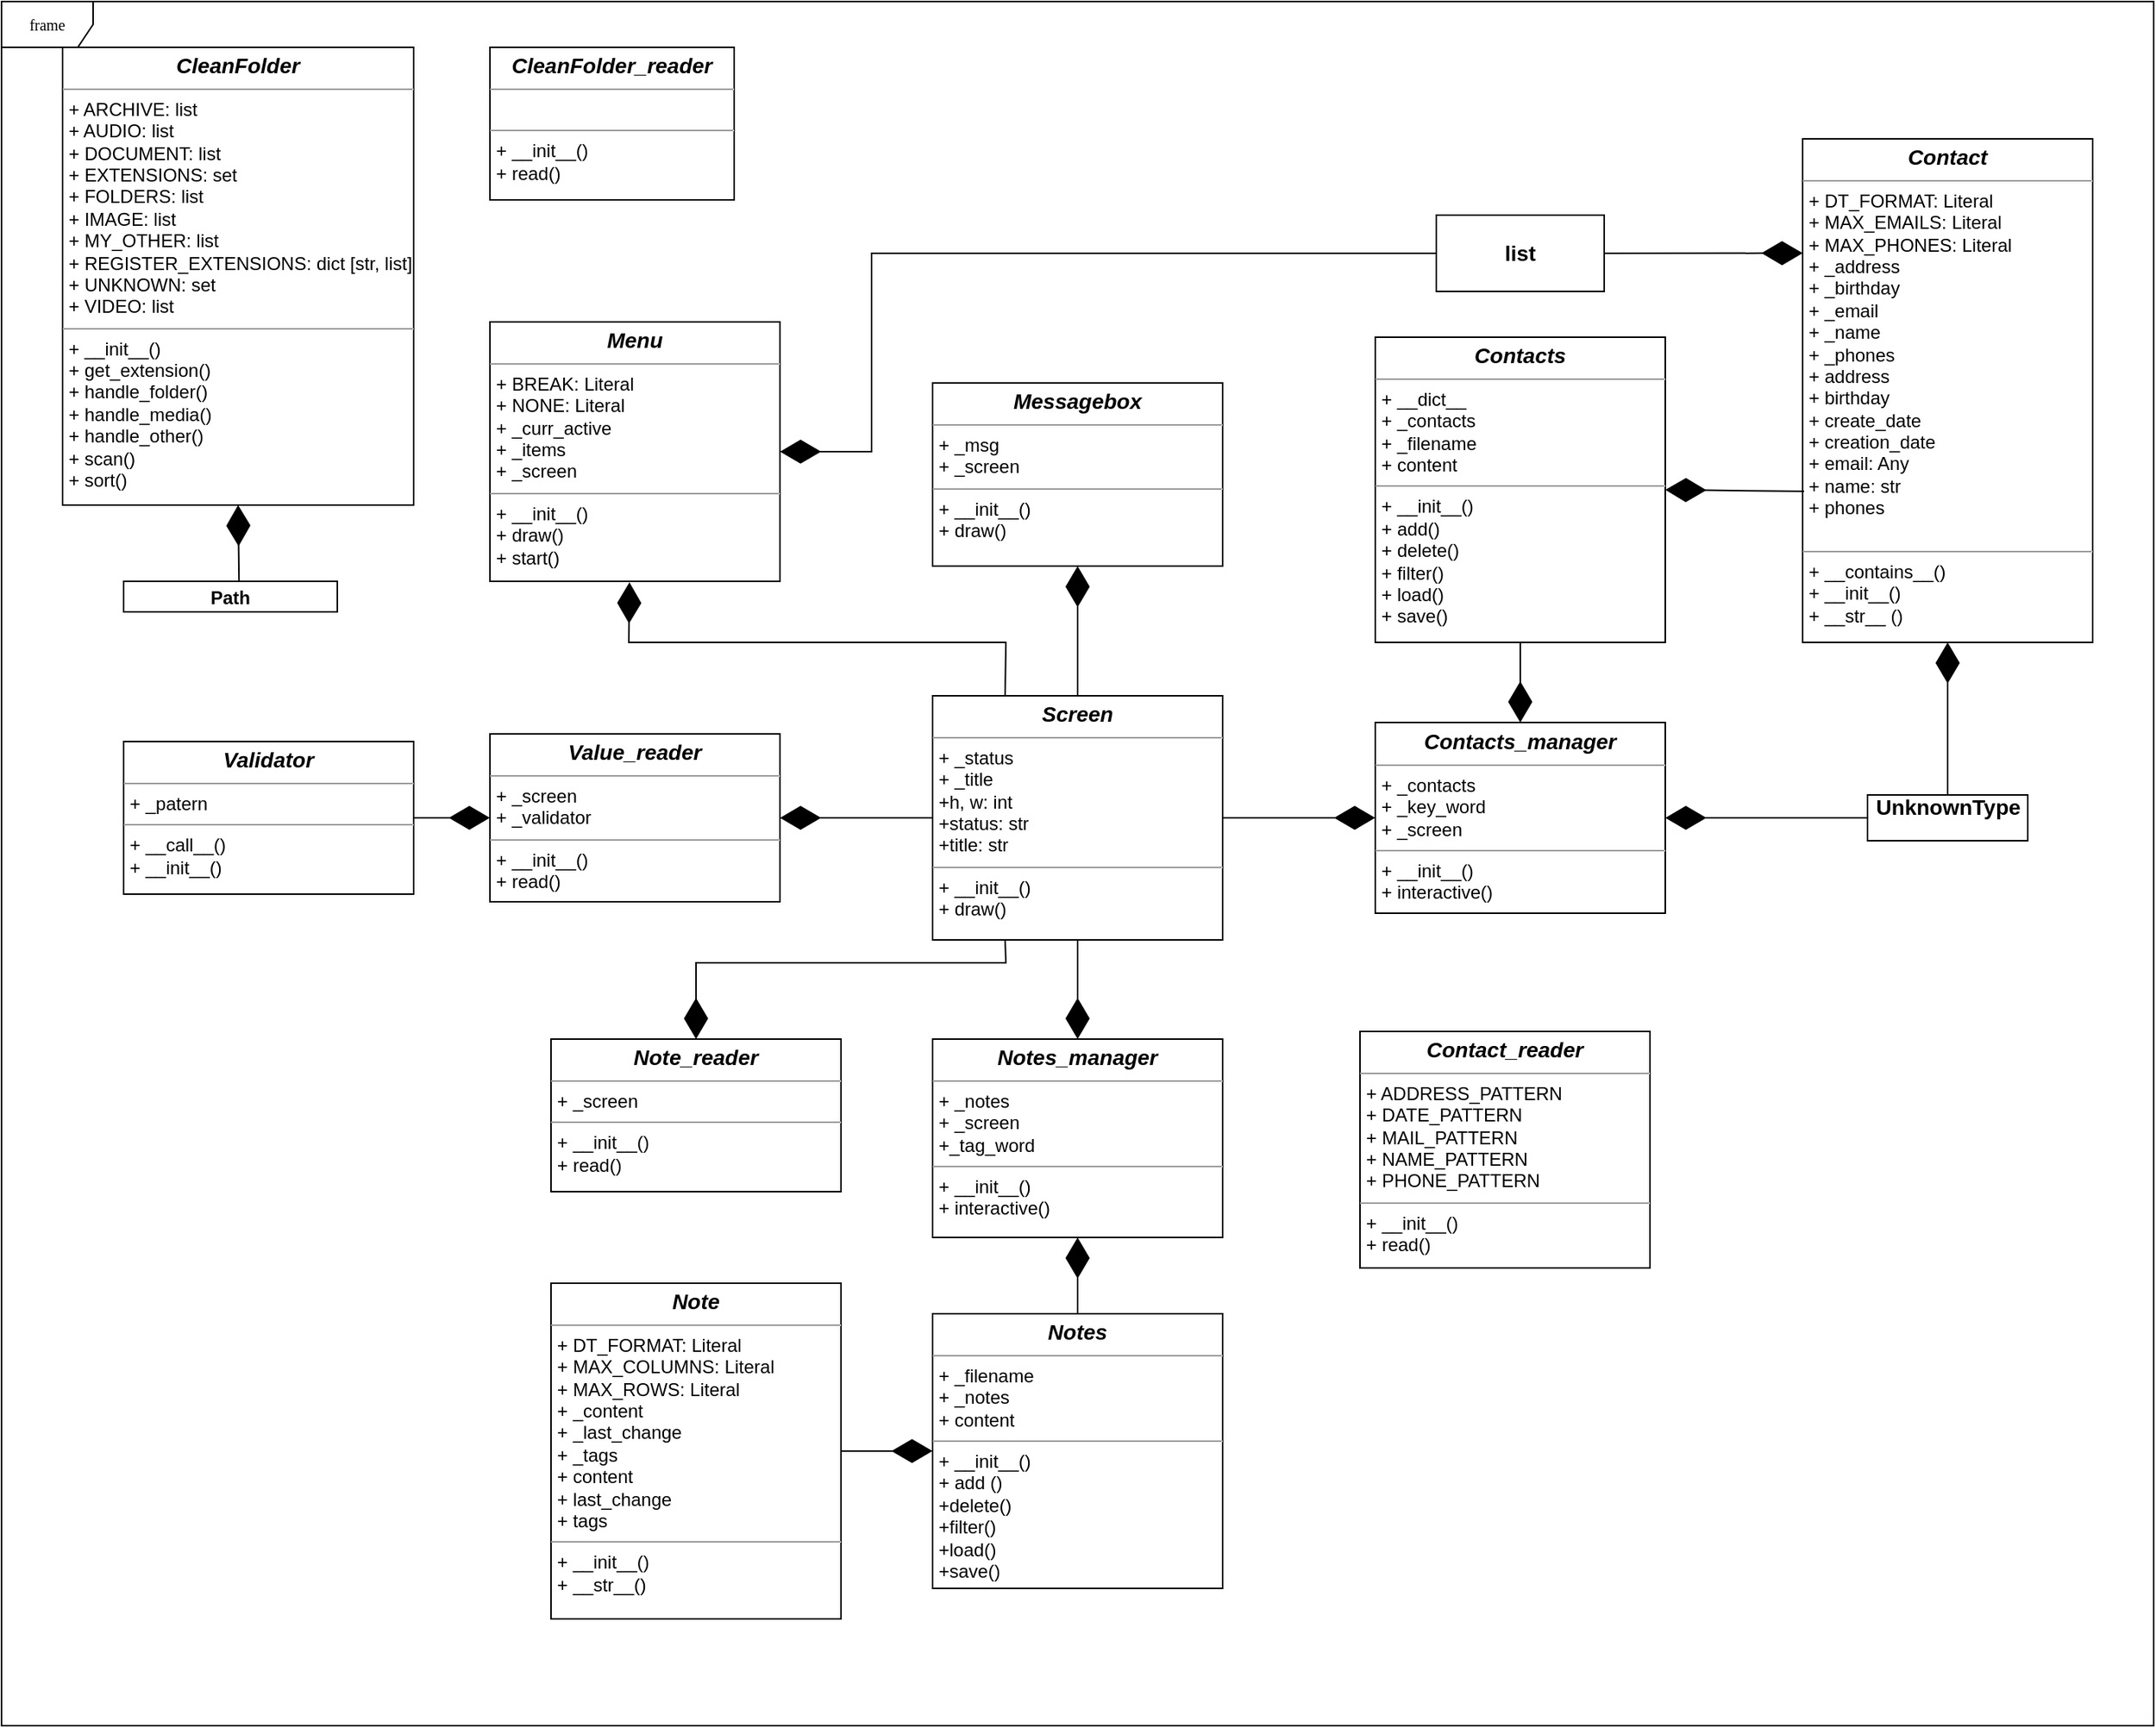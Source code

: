 <mxfile version="22.0.4" type="device">
  <diagram name="Page-1" id="c4acf3e9-155e-7222-9cf6-157b1a14988f">
    <mxGraphModel dx="3134" dy="2982" grid="1" gridSize="10" guides="1" tooltips="1" connect="1" arrows="1" fold="1" page="1" pageScale="2" pageWidth="850" pageHeight="1100" background="none" math="0" shadow="0">
      <root>
        <mxCell id="0" />
        <mxCell id="1" parent="0" />
        <mxCell id="17acba5748e5396b-1" value="frame" style="shape=umlFrame;whiteSpace=wrap;html=1;rounded=0;shadow=0;comic=0;labelBackgroundColor=none;strokeWidth=1;fontFamily=Verdana;fontSize=10;align=center;" parent="1" vertex="1">
          <mxGeometry x="-50" y="-250" width="1410" height="1130" as="geometry" />
        </mxCell>
        <mxCell id="5d2195bd80daf111-15" value="&lt;p style=&quot;margin:0px;margin-top:4px;text-align:center;&quot;&gt;&lt;b&gt;&lt;i&gt;&lt;font style=&quot;font-size: 14px;&quot;&gt;Value_reader&lt;/font&gt;&lt;/i&gt;&lt;/b&gt;&lt;/p&gt;&lt;hr size=&quot;1&quot;&gt;&lt;p style=&quot;margin:0px;margin-left:4px;&quot;&gt;+ _screen&lt;br&gt;+ _validator&lt;/p&gt;&lt;hr size=&quot;1&quot;&gt;&lt;p style=&quot;margin:0px;margin-left:4px;&quot;&gt;+ __init__()&lt;br&gt;+ read()&lt;/p&gt;" style="verticalAlign=top;align=left;overflow=fill;fontSize=12;fontFamily=Helvetica;html=1;rounded=0;shadow=0;comic=0;labelBackgroundColor=none;strokeWidth=1" parent="1" vertex="1">
          <mxGeometry x="270" y="230" width="190" height="110" as="geometry" />
        </mxCell>
        <mxCell id="KASdB_pFsnZtA6CsZp-v-2" value="&lt;p style=&quot;margin:0px;margin-top:4px;text-align:center;&quot;&gt;&lt;i&gt;&lt;font style=&quot;font-size: 14px;&quot;&gt;&lt;b&gt;Validator&lt;/b&gt;&lt;/font&gt;&lt;/i&gt;&lt;/p&gt;&lt;hr size=&quot;1&quot;&gt;&lt;p style=&quot;margin:0px;margin-left:4px;&quot;&gt;+ _patern&lt;br&gt;&lt;/p&gt;&lt;hr size=&quot;1&quot;&gt;&lt;p style=&quot;margin:0px;margin-left:4px;&quot;&gt;+ __call__()&lt;br&gt;+ __init__()&lt;/p&gt;" style="verticalAlign=top;align=left;overflow=fill;fontSize=12;fontFamily=Helvetica;html=1;whiteSpace=wrap;" parent="1" vertex="1">
          <mxGeometry x="30" y="235" width="190" height="100" as="geometry" />
        </mxCell>
        <mxCell id="KASdB_pFsnZtA6CsZp-v-4" value="" style="endArrow=diamondThin;endFill=1;endSize=24;html=1;rounded=0;exitX=1;exitY=0.5;exitDx=0;exitDy=0;entryX=0;entryY=0.5;entryDx=0;entryDy=0;" parent="1" source="KASdB_pFsnZtA6CsZp-v-2" target="5d2195bd80daf111-15" edge="1">
          <mxGeometry width="160" relative="1" as="geometry">
            <mxPoint x="340" y="430" as="sourcePoint" />
            <mxPoint x="500" y="430" as="targetPoint" />
          </mxGeometry>
        </mxCell>
        <mxCell id="KASdB_pFsnZtA6CsZp-v-6" value="" style="endArrow=diamondThin;endFill=1;endSize=24;html=1;rounded=0;entryX=1;entryY=0.5;entryDx=0;entryDy=0;exitX=0;exitY=0.5;exitDx=0;exitDy=0;" parent="1" source="KASdB_pFsnZtA6CsZp-v-7" target="5d2195bd80daf111-15" edge="1">
          <mxGeometry width="160" relative="1" as="geometry">
            <mxPoint x="560" y="300" as="sourcePoint" />
            <mxPoint x="510" y="460" as="targetPoint" />
          </mxGeometry>
        </mxCell>
        <mxCell id="KASdB_pFsnZtA6CsZp-v-7" value="&lt;p style=&quot;margin:0px;margin-top:4px;text-align:center;&quot;&gt;&lt;i&gt;&lt;font style=&quot;font-size: 14px;&quot;&gt;&lt;b&gt;Screen&lt;/b&gt;&lt;/font&gt;&lt;/i&gt;&lt;/p&gt;&lt;hr size=&quot;1&quot;&gt;&lt;p style=&quot;margin:0px;margin-left:4px;&quot;&gt;+ _status&lt;br&gt;+ _title&lt;/p&gt;&lt;p style=&quot;margin:0px;margin-left:4px;&quot;&gt;+h, w: int&lt;br&gt;&lt;/p&gt;&lt;p style=&quot;margin:0px;margin-left:4px;&quot;&gt;+status: str&lt;br&gt;&lt;/p&gt;&lt;p style=&quot;margin:0px;margin-left:4px;&quot;&gt;+title: str&lt;br&gt;&lt;/p&gt;&lt;hr size=&quot;1&quot;&gt;&lt;p style=&quot;margin:0px;margin-left:4px;&quot;&gt;+ __init__()&lt;br&gt;+ draw()&lt;/p&gt;" style="verticalAlign=top;align=left;overflow=fill;fontSize=12;fontFamily=Helvetica;html=1;whiteSpace=wrap;" parent="1" vertex="1">
          <mxGeometry x="560" y="205" width="190" height="160" as="geometry" />
        </mxCell>
        <mxCell id="KASdB_pFsnZtA6CsZp-v-8" value="&lt;p style=&quot;margin:0px;margin-top:4px;text-align:center;&quot;&gt;&lt;i&gt;&lt;font style=&quot;font-size: 14px;&quot;&gt;&lt;b&gt;Notes_manager&lt;/b&gt;&lt;/font&gt;&lt;/i&gt;&lt;/p&gt;&lt;hr size=&quot;1&quot;&gt;&lt;p style=&quot;margin:0px;margin-left:4px;&quot;&gt;+ _notes&lt;br&gt;+ _screen&lt;/p&gt;&lt;p style=&quot;margin:0px;margin-left:4px;&quot;&gt;+_tag_word&lt;br&gt;&lt;/p&gt;&lt;hr size=&quot;1&quot;&gt;&lt;p style=&quot;margin:0px;margin-left:4px;&quot;&gt;+ __init__()&lt;br&gt;+ interactive()&lt;/p&gt;" style="verticalAlign=top;align=left;overflow=fill;fontSize=12;fontFamily=Helvetica;html=1;whiteSpace=wrap;" parent="1" vertex="1">
          <mxGeometry x="560" y="430" width="190" height="130" as="geometry" />
        </mxCell>
        <mxCell id="KASdB_pFsnZtA6CsZp-v-10" value="" style="endArrow=diamondThin;endFill=1;endSize=24;html=1;rounded=0;entryX=0.5;entryY=0;entryDx=0;entryDy=0;exitX=0.5;exitY=1;exitDx=0;exitDy=0;" parent="1" source="KASdB_pFsnZtA6CsZp-v-7" target="KASdB_pFsnZtA6CsZp-v-8" edge="1">
          <mxGeometry width="160" relative="1" as="geometry">
            <mxPoint x="350" y="340" as="sourcePoint" />
            <mxPoint x="510" y="340" as="targetPoint" />
          </mxGeometry>
        </mxCell>
        <mxCell id="KASdB_pFsnZtA6CsZp-v-11" value="&lt;p style=&quot;margin:0px;margin-top:4px;text-align:center;&quot;&gt;&lt;i&gt;&lt;font style=&quot;font-size: 14px;&quot;&gt;&lt;b&gt;Notes&lt;/b&gt;&lt;/font&gt;&lt;/i&gt;&lt;/p&gt;&lt;hr size=&quot;1&quot;&gt;&lt;p style=&quot;margin:0px;margin-left:4px;&quot;&gt;+ _filename&lt;br&gt;+ _notes&lt;/p&gt;&lt;p style=&quot;margin:0px;margin-left:4px;&quot;&gt;+ content&lt;br&gt;&lt;/p&gt;&lt;hr size=&quot;1&quot;&gt;&lt;p style=&quot;margin:0px;margin-left:4px;&quot;&gt;+ __init__()&lt;br&gt;+ add ()&lt;/p&gt;&lt;p style=&quot;margin:0px;margin-left:4px;&quot;&gt;+delete()&lt;/p&gt;&lt;p style=&quot;margin:0px;margin-left:4px;&quot;&gt;+filter()&lt;/p&gt;&lt;p style=&quot;margin:0px;margin-left:4px;&quot;&gt;+load()&lt;/p&gt;&lt;p style=&quot;margin:0px;margin-left:4px;&quot;&gt;+save()&lt;br&gt;&lt;/p&gt;&lt;p style=&quot;margin:0px;margin-left:4px;&quot;&gt;&lt;br&gt;&lt;/p&gt;&lt;p style=&quot;margin:0px;margin-left:4px;&quot;&gt;&lt;br&gt;&lt;/p&gt;" style="verticalAlign=top;align=left;overflow=fill;fontSize=12;fontFamily=Helvetica;html=1;whiteSpace=wrap;" parent="1" vertex="1">
          <mxGeometry x="560" y="610" width="190" height="180" as="geometry" />
        </mxCell>
        <mxCell id="KASdB_pFsnZtA6CsZp-v-12" value="" style="endArrow=diamondThin;endFill=1;endSize=24;html=1;rounded=0;entryX=0.5;entryY=1;entryDx=0;entryDy=0;exitX=0.5;exitY=0;exitDx=0;exitDy=0;" parent="1" source="KASdB_pFsnZtA6CsZp-v-11" target="KASdB_pFsnZtA6CsZp-v-8" edge="1">
          <mxGeometry width="160" relative="1" as="geometry">
            <mxPoint x="350" y="340" as="sourcePoint" />
            <mxPoint x="510" y="340" as="targetPoint" />
          </mxGeometry>
        </mxCell>
        <mxCell id="KASdB_pFsnZtA6CsZp-v-13" value="&lt;p style=&quot;margin:0px;margin-top:4px;text-align:center;&quot;&gt;&lt;i&gt;&lt;font style=&quot;font-size: 14px;&quot;&gt;&lt;b&gt;Note&lt;/b&gt;&lt;/font&gt;&lt;/i&gt;&lt;/p&gt;&lt;hr size=&quot;1&quot;&gt;&lt;p style=&quot;margin:0px;margin-left:4px;&quot;&gt;+ DT_FORMAT: Literal&lt;br&gt;+ MAX_COLUMNS: Literal&lt;br&gt;&lt;/p&gt;&lt;p style=&quot;margin:0px;margin-left:4px;&quot;&gt;+ MAX_ROWS: Literal&lt;br&gt;&lt;/p&gt;&lt;p style=&quot;margin:0px;margin-left:4px;&quot;&gt;+ _content&lt;br&gt;&lt;/p&gt;&lt;p style=&quot;margin:0px;margin-left:4px;&quot;&gt;+ _last_change&lt;br&gt;&lt;/p&gt;&lt;p style=&quot;margin:0px;margin-left:4px;&quot;&gt;+ _tags&lt;br&gt;&lt;/p&gt;&lt;p style=&quot;margin:0px;margin-left:4px;&quot;&gt;+ content&lt;br&gt;&lt;/p&gt;&lt;p style=&quot;margin:0px;margin-left:4px;&quot;&gt;+ last_change&lt;br&gt;&lt;/p&gt;&lt;p style=&quot;margin:0px;margin-left:4px;&quot;&gt;+ tags&lt;br&gt;&lt;/p&gt;&lt;hr size=&quot;1&quot;&gt;&lt;p style=&quot;margin:0px;margin-left:4px;&quot;&gt;+ __init__()&lt;br&gt;+ __str__()&lt;/p&gt;" style="verticalAlign=top;align=left;overflow=fill;fontSize=12;fontFamily=Helvetica;html=1;whiteSpace=wrap;" parent="1" vertex="1">
          <mxGeometry x="310" y="590" width="190" height="220" as="geometry" />
        </mxCell>
        <mxCell id="KASdB_pFsnZtA6CsZp-v-14" value="" style="endArrow=diamondThin;endFill=1;endSize=24;html=1;rounded=0;entryX=0;entryY=0.5;entryDx=0;entryDy=0;exitX=1;exitY=0.5;exitDx=0;exitDy=0;" parent="1" source="KASdB_pFsnZtA6CsZp-v-13" target="KASdB_pFsnZtA6CsZp-v-11" edge="1">
          <mxGeometry width="160" relative="1" as="geometry">
            <mxPoint x="350" y="580" as="sourcePoint" />
            <mxPoint x="510" y="580" as="targetPoint" />
          </mxGeometry>
        </mxCell>
        <mxCell id="KASdB_pFsnZtA6CsZp-v-15" value="&lt;p style=&quot;margin:0px;margin-top:4px;text-align:center;&quot;&gt;&lt;i&gt;&lt;font style=&quot;font-size: 14px;&quot;&gt;&lt;b&gt;Note_reader&lt;/b&gt;&lt;/font&gt;&lt;/i&gt;&lt;/p&gt;&lt;hr size=&quot;1&quot;&gt;&lt;p style=&quot;margin:0px;margin-left:4px;&quot;&gt;+ _screen&lt;br&gt;&lt;/p&gt;&lt;hr size=&quot;1&quot;&gt;&lt;p style=&quot;margin:0px;margin-left:4px;&quot;&gt;+ __init__()&lt;br&gt;+ read()&lt;/p&gt;" style="verticalAlign=top;align=left;overflow=fill;fontSize=12;fontFamily=Helvetica;html=1;whiteSpace=wrap;" parent="1" vertex="1">
          <mxGeometry x="310" y="430" width="190" height="100" as="geometry" />
        </mxCell>
        <mxCell id="KASdB_pFsnZtA6CsZp-v-17" value="" style="endArrow=diamondThin;endFill=1;endSize=24;html=1;rounded=0;entryX=0.5;entryY=0;entryDx=0;entryDy=0;exitX=0.25;exitY=1;exitDx=0;exitDy=0;" parent="1" source="KASdB_pFsnZtA6CsZp-v-7" target="KASdB_pFsnZtA6CsZp-v-15" edge="1">
          <mxGeometry width="160" relative="1" as="geometry">
            <mxPoint x="350" y="580" as="sourcePoint" />
            <mxPoint x="510" y="580" as="targetPoint" />
            <Array as="points">
              <mxPoint x="608" y="380" />
              <mxPoint x="405" y="380" />
            </Array>
          </mxGeometry>
        </mxCell>
        <mxCell id="KASdB_pFsnZtA6CsZp-v-18" value="&lt;p style=&quot;margin:0px;margin-top:4px;text-align:center;&quot;&gt;&lt;i&gt;&lt;font style=&quot;font-size: 14px;&quot;&gt;&lt;b&gt;Messagebox&lt;/b&gt;&lt;/font&gt;&lt;/i&gt;&lt;/p&gt;&lt;hr size=&quot;1&quot;&gt;&lt;p style=&quot;margin:0px;margin-left:4px;&quot;&gt;+ _msg&lt;br&gt;+ _screen&lt;/p&gt;&lt;hr size=&quot;1&quot;&gt;&lt;p style=&quot;margin:0px;margin-left:4px;&quot;&gt;+ __init__()&lt;br&gt;+ draw()&lt;/p&gt;" style="verticalAlign=top;align=left;overflow=fill;fontSize=12;fontFamily=Helvetica;html=1;whiteSpace=wrap;" parent="1" vertex="1">
          <mxGeometry x="560" width="190" height="120" as="geometry" />
        </mxCell>
        <mxCell id="KASdB_pFsnZtA6CsZp-v-19" value="" style="endArrow=diamondThin;endFill=1;endSize=24;html=1;rounded=0;entryX=0.5;entryY=1;entryDx=0;entryDy=0;exitX=0.5;exitY=0;exitDx=0;exitDy=0;" parent="1" source="KASdB_pFsnZtA6CsZp-v-7" target="KASdB_pFsnZtA6CsZp-v-18" edge="1">
          <mxGeometry width="160" relative="1" as="geometry">
            <mxPoint x="350" y="400" as="sourcePoint" />
            <mxPoint x="510" y="400" as="targetPoint" />
          </mxGeometry>
        </mxCell>
        <mxCell id="KASdB_pFsnZtA6CsZp-v-20" value="&lt;p style=&quot;margin:0px;margin-top:4px;text-align:center;&quot;&gt;&lt;i&gt;&lt;font style=&quot;font-size: 14px;&quot;&gt;&lt;b&gt;Contacts_manager&lt;/b&gt;&lt;/font&gt;&lt;/i&gt;&lt;/p&gt;&lt;hr size=&quot;1&quot;&gt;&lt;p style=&quot;margin:0px;margin-left:4px;&quot;&gt;+ _contacts&lt;br&gt;+ _key_word&lt;/p&gt;&lt;p style=&quot;margin:0px;margin-left:4px;&quot;&gt;+ _screen&lt;br&gt;&lt;/p&gt;&lt;hr size=&quot;1&quot;&gt;&lt;p style=&quot;margin:0px;margin-left:4px;&quot;&gt;+ __init__()&lt;br&gt;+ interactive()&lt;/p&gt;" style="verticalAlign=top;align=left;overflow=fill;fontSize=12;fontFamily=Helvetica;html=1;whiteSpace=wrap;" parent="1" vertex="1">
          <mxGeometry x="850" y="222.5" width="190" height="125" as="geometry" />
        </mxCell>
        <mxCell id="KASdB_pFsnZtA6CsZp-v-21" value="" style="endArrow=diamondThin;endFill=1;endSize=24;html=1;rounded=0;entryX=0;entryY=0.5;entryDx=0;entryDy=0;exitX=1;exitY=0.5;exitDx=0;exitDy=0;exitPerimeter=0;" parent="1" source="KASdB_pFsnZtA6CsZp-v-7" target="KASdB_pFsnZtA6CsZp-v-20" edge="1">
          <mxGeometry width="160" relative="1" as="geometry">
            <mxPoint x="750" y="280" as="sourcePoint" />
            <mxPoint x="510" y="310" as="targetPoint" />
          </mxGeometry>
        </mxCell>
        <mxCell id="KASdB_pFsnZtA6CsZp-v-22" value="&lt;p style=&quot;margin:0px;margin-top:4px;text-align:center;&quot;&gt;&lt;i&gt;&lt;font style=&quot;font-size: 14px;&quot;&gt;&lt;b&gt;Contact_reader&lt;/b&gt;&lt;/font&gt;&lt;/i&gt;&lt;/p&gt;&lt;hr size=&quot;1&quot;&gt;&lt;p style=&quot;margin:0px;margin-left:4px;&quot;&gt;+ ADDRESS_PATTERN&lt;br&gt;+ DATE_PATTERN&lt;/p&gt;&lt;p style=&quot;margin:0px;margin-left:4px;&quot;&gt;+ MAIL_PATTERN&lt;/p&gt;&lt;p style=&quot;margin:0px;margin-left:4px;&quot;&gt;+ NAME_PATTERN&lt;/p&gt;&lt;p style=&quot;margin:0px;margin-left:4px;&quot;&gt;+ PHONE_PATTERN&lt;br&gt;&lt;/p&gt;&lt;hr size=&quot;1&quot;&gt;&lt;p style=&quot;margin:0px;margin-left:4px;&quot;&gt;+ __init__()&lt;br&gt;+ read()&lt;/p&gt;" style="verticalAlign=top;align=left;overflow=fill;fontSize=12;fontFamily=Helvetica;html=1;whiteSpace=wrap;" parent="1" vertex="1">
          <mxGeometry x="840" y="425" width="190" height="155" as="geometry" />
        </mxCell>
        <mxCell id="KASdB_pFsnZtA6CsZp-v-23" value="&lt;p style=&quot;margin:0px;margin-top:4px;text-align:center;&quot;&gt;&lt;i&gt;&lt;font style=&quot;font-size: 14px;&quot;&gt;&lt;b&gt;Contacts&lt;/b&gt;&lt;/font&gt;&lt;/i&gt;&lt;/p&gt;&lt;hr size=&quot;1&quot;&gt;&lt;p style=&quot;margin:0px;margin-left:4px;&quot;&gt;+ __dict__&lt;br&gt;+ _contacts&lt;/p&gt;&lt;p style=&quot;margin:0px;margin-left:4px;&quot;&gt;+ _filename&lt;/p&gt;&lt;p style=&quot;margin:0px;margin-left:4px;&quot;&gt;+ content&lt;br&gt;&lt;/p&gt;&lt;hr size=&quot;1&quot;&gt;&lt;p style=&quot;margin:0px;margin-left:4px;&quot;&gt;+ __init__()&lt;br&gt;+ add()&lt;/p&gt;&lt;p style=&quot;margin:0px;margin-left:4px;&quot;&gt;+ delete()&lt;/p&gt;&lt;p style=&quot;margin:0px;margin-left:4px;&quot;&gt;+ filter()&lt;/p&gt;&lt;p style=&quot;margin:0px;margin-left:4px;&quot;&gt;+ load()&lt;/p&gt;&lt;p style=&quot;margin:0px;margin-left:4px;&quot;&gt;+ save()&lt;br&gt;&lt;/p&gt;" style="verticalAlign=top;align=left;overflow=fill;fontSize=12;fontFamily=Helvetica;html=1;whiteSpace=wrap;" parent="1" vertex="1">
          <mxGeometry x="850" y="-30" width="190" height="200" as="geometry" />
        </mxCell>
        <mxCell id="KASdB_pFsnZtA6CsZp-v-24" value="&lt;p style=&quot;margin:0px;margin-top:4px;text-align:center;&quot;&gt;&lt;i&gt;&lt;font style=&quot;font-size: 14px;&quot;&gt;&lt;b&gt;Contact&lt;/b&gt;&lt;/font&gt;&lt;/i&gt;&lt;/p&gt;&lt;hr size=&quot;1&quot;&gt;&lt;p style=&quot;margin:0px;margin-left:4px;&quot;&gt;+ DT_FORMAT: Literal&lt;br&gt;+ MAX_EMAILS: Literal&lt;br&gt;&lt;/p&gt;&lt;p style=&quot;margin:0px;margin-left:4px;&quot;&gt;+ MAX_PHONES: Literal&lt;br&gt;&lt;/p&gt;&lt;p style=&quot;margin:0px;margin-left:4px;&quot;&gt;+ _address&lt;/p&gt;&lt;p style=&quot;margin:0px;margin-left:4px;&quot;&gt;+ _birthday&lt;/p&gt;&lt;p style=&quot;margin:0px;margin-left:4px;&quot;&gt;+ _email&lt;/p&gt;&lt;p style=&quot;margin:0px;margin-left:4px;&quot;&gt;+ _name&lt;/p&gt;&lt;p style=&quot;margin:0px;margin-left:4px;&quot;&gt;+ _phones&lt;/p&gt;&lt;p style=&quot;margin:0px;margin-left:4px;&quot;&gt;+ address&lt;/p&gt;&lt;p style=&quot;margin:0px;margin-left:4px;&quot;&gt;+ birthday&lt;/p&gt;&lt;p style=&quot;margin:0px;margin-left:4px;&quot;&gt;+ create_date&lt;/p&gt;&lt;p style=&quot;margin:0px;margin-left:4px;&quot;&gt;+ creation_date&lt;/p&gt;&lt;p style=&quot;margin:0px;margin-left:4px;&quot;&gt;+ email: Any&lt;br&gt;&lt;/p&gt;&lt;p style=&quot;margin:0px;margin-left:4px;&quot;&gt;+ name: str&lt;br&gt;&lt;/p&gt;&lt;p style=&quot;margin:0px;margin-left:4px;&quot;&gt;+ phones&lt;br&gt;&lt;/p&gt;&lt;p style=&quot;margin:0px;margin-left:4px;&quot;&gt;&amp;nbsp;&lt;br&gt;&lt;/p&gt;&lt;hr size=&quot;1&quot;&gt;&lt;p style=&quot;margin:0px;margin-left:4px;&quot;&gt;+ __contains__()&lt;br&gt;+ __init__()&lt;/p&gt;&lt;p style=&quot;margin:0px;margin-left:4px;&quot;&gt;+ __str__ ()&lt;br&gt;&lt;/p&gt;" style="verticalAlign=top;align=left;overflow=fill;fontSize=12;fontFamily=Helvetica;html=1;whiteSpace=wrap;" parent="1" vertex="1">
          <mxGeometry x="1130" y="-160" width="190" height="330" as="geometry" />
        </mxCell>
        <mxCell id="KASdB_pFsnZtA6CsZp-v-25" value="" style="endArrow=diamondThin;endFill=1;endSize=24;html=1;rounded=0;exitX=0.005;exitY=0.7;exitDx=0;exitDy=0;entryX=1;entryY=0.5;entryDx=0;entryDy=0;exitPerimeter=0;" parent="1" source="KASdB_pFsnZtA6CsZp-v-24" target="KASdB_pFsnZtA6CsZp-v-23" edge="1">
          <mxGeometry width="160" relative="1" as="geometry">
            <mxPoint x="760" y="130" as="sourcePoint" />
            <mxPoint x="920" y="130" as="targetPoint" />
          </mxGeometry>
        </mxCell>
        <mxCell id="KASdB_pFsnZtA6CsZp-v-26" value="&lt;font style=&quot;font-size: 14px;&quot;&gt;&lt;b&gt;UnknownType&lt;/b&gt;&lt;/font&gt;" style="verticalAlign=top;align=center;overflow=fill;fontSize=12;fontFamily=Helvetica;html=1;whiteSpace=wrap;" parent="1" vertex="1">
          <mxGeometry x="1172.5" y="270" width="105" height="30" as="geometry" />
        </mxCell>
        <mxCell id="KASdB_pFsnZtA6CsZp-v-27" value="" style="endArrow=diamondThin;endFill=1;endSize=24;html=1;rounded=0;entryX=1;entryY=0.5;entryDx=0;entryDy=0;exitX=0;exitY=0.5;exitDx=0;exitDy=0;" parent="1" source="KASdB_pFsnZtA6CsZp-v-26" target="KASdB_pFsnZtA6CsZp-v-20" edge="1">
          <mxGeometry width="160" relative="1" as="geometry">
            <mxPoint x="760" y="130" as="sourcePoint" />
            <mxPoint x="920" y="130" as="targetPoint" />
          </mxGeometry>
        </mxCell>
        <mxCell id="KASdB_pFsnZtA6CsZp-v-28" value="" style="endArrow=diamondThin;endFill=1;endSize=24;html=1;rounded=0;entryX=0.5;entryY=0;entryDx=0;entryDy=0;exitX=0.5;exitY=1;exitDx=0;exitDy=0;" parent="1" source="KASdB_pFsnZtA6CsZp-v-23" target="KASdB_pFsnZtA6CsZp-v-20" edge="1">
          <mxGeometry width="160" relative="1" as="geometry">
            <mxPoint x="935" y="168" as="sourcePoint" />
            <mxPoint x="920" y="130" as="targetPoint" />
          </mxGeometry>
        </mxCell>
        <mxCell id="KASdB_pFsnZtA6CsZp-v-29" value="" style="endArrow=diamondThin;endFill=1;endSize=24;html=1;rounded=0;exitX=0.5;exitY=0;exitDx=0;exitDy=0;entryX=0.5;entryY=1;entryDx=0;entryDy=0;" parent="1" source="KASdB_pFsnZtA6CsZp-v-26" target="KASdB_pFsnZtA6CsZp-v-24" edge="1">
          <mxGeometry width="160" relative="1" as="geometry">
            <mxPoint x="760" y="130" as="sourcePoint" />
            <mxPoint x="920" y="130" as="targetPoint" />
          </mxGeometry>
        </mxCell>
        <mxCell id="KASdB_pFsnZtA6CsZp-v-30" value="&lt;font style=&quot;font-size: 14px;&quot;&gt;&lt;b&gt;list&lt;/b&gt;&lt;/font&gt;" style="html=1;whiteSpace=wrap;" parent="1" vertex="1">
          <mxGeometry x="890" y="-110" width="110" height="50" as="geometry" />
        </mxCell>
        <mxCell id="KASdB_pFsnZtA6CsZp-v-31" value="" style="endArrow=diamondThin;endFill=1;endSize=24;html=1;rounded=0;entryX=0;entryY=0.227;entryDx=0;entryDy=0;exitX=1;exitY=0.5;exitDx=0;exitDy=0;entryPerimeter=0;" parent="1" source="KASdB_pFsnZtA6CsZp-v-30" target="KASdB_pFsnZtA6CsZp-v-24" edge="1">
          <mxGeometry width="160" relative="1" as="geometry">
            <mxPoint x="760" y="310" as="sourcePoint" />
            <mxPoint x="920" y="310" as="targetPoint" />
          </mxGeometry>
        </mxCell>
        <mxCell id="yR2osUCNidkQQBjAGrIV-1" value="&lt;p style=&quot;margin:0px;margin-top:4px;text-align:center;&quot;&gt;&lt;i&gt;&lt;font style=&quot;font-size: 14px;&quot;&gt;&lt;b&gt;Menu&lt;/b&gt;&lt;/font&gt;&lt;/i&gt;&lt;/p&gt;&lt;hr size=&quot;1&quot;&gt;&lt;p style=&quot;margin:0px;margin-left:4px;&quot;&gt;+ BREAK: Literal&lt;br&gt;+ NONE: Literal&lt;br&gt;&lt;/p&gt;&lt;p style=&quot;margin:0px;margin-left:4px;&quot;&gt;+ _curr_active&lt;/p&gt;&lt;p style=&quot;margin:0px;margin-left:4px;&quot;&gt;+ _items&lt;/p&gt;&lt;p style=&quot;margin:0px;margin-left:4px;&quot;&gt;+ _screen&lt;br&gt;&lt;/p&gt;&lt;hr size=&quot;1&quot;&gt;&lt;p style=&quot;margin:0px;margin-left:4px;&quot;&gt;+ __init__()&lt;br&gt;+ draw()&lt;/p&gt;&lt;p style=&quot;margin:0px;margin-left:4px;&quot;&gt;+ start()&lt;br&gt;&lt;/p&gt;" style="verticalAlign=top;align=left;overflow=fill;fontSize=12;fontFamily=Helvetica;html=1;whiteSpace=wrap;" vertex="1" parent="1">
          <mxGeometry x="270" y="-40" width="190" height="170" as="geometry" />
        </mxCell>
        <mxCell id="yR2osUCNidkQQBjAGrIV-3" value="" style="endArrow=diamondThin;endFill=1;endSize=24;html=1;rounded=0;entryX=1;entryY=0.5;entryDx=0;entryDy=0;exitX=0;exitY=0.5;exitDx=0;exitDy=0;" edge="1" parent="1" source="KASdB_pFsnZtA6CsZp-v-30" target="yR2osUCNidkQQBjAGrIV-1">
          <mxGeometry width="160" relative="1" as="geometry">
            <mxPoint x="620" y="100" as="sourcePoint" />
            <mxPoint x="780" y="100" as="targetPoint" />
            <Array as="points">
              <mxPoint x="520" y="-85" />
              <mxPoint x="520" y="45" />
            </Array>
          </mxGeometry>
        </mxCell>
        <mxCell id="yR2osUCNidkQQBjAGrIV-4" value="" style="endArrow=diamondThin;endFill=1;endSize=24;html=1;rounded=0;entryX=0.481;entryY=1.004;entryDx=0;entryDy=0;exitX=0.25;exitY=0;exitDx=0;exitDy=0;entryPerimeter=0;" edge="1" parent="1" source="KASdB_pFsnZtA6CsZp-v-7" target="yR2osUCNidkQQBjAGrIV-1">
          <mxGeometry width="160" relative="1" as="geometry">
            <mxPoint x="620" y="100" as="sourcePoint" />
            <mxPoint x="780" y="100" as="targetPoint" />
            <Array as="points">
              <mxPoint x="608" y="170" />
              <mxPoint x="361" y="170" />
            </Array>
          </mxGeometry>
        </mxCell>
        <mxCell id="yR2osUCNidkQQBjAGrIV-5" value="&lt;p style=&quot;margin:0px;margin-top:4px;text-align:center;&quot;&gt;&lt;i&gt;&lt;font style=&quot;font-size: 14px;&quot;&gt;&lt;b&gt;CleanFolder&lt;/b&gt;&lt;/font&gt;&lt;/i&gt;&lt;/p&gt;&lt;hr size=&quot;1&quot;&gt;&lt;p style=&quot;margin:0px;margin-left:4px;&quot;&gt;+ ARCHIVE: list&lt;br&gt;+ AUDIO: list&lt;/p&gt;&lt;p style=&quot;margin:0px;margin-left:4px;&quot;&gt;+ DOCUMENT: list&lt;br&gt;&lt;/p&gt;&lt;p style=&quot;margin:0px;margin-left:4px;&quot;&gt;+ EXTENSIONS: set&lt;br&gt;&lt;/p&gt;&lt;p style=&quot;margin:0px;margin-left:4px;&quot;&gt;+ FOLDERS: list&lt;br&gt;&lt;/p&gt;&lt;p style=&quot;margin:0px;margin-left:4px;&quot;&gt;+ IMAGE: list&lt;br&gt;&lt;/p&gt;&lt;p style=&quot;margin:0px;margin-left:4px;&quot;&gt;+ MY_OTHER: list&lt;br&gt;&lt;/p&gt;&lt;p style=&quot;margin:0px;margin-left:4px;&quot;&gt;+ REGISTER_EXTENSIONS: dict [str, list]&lt;br&gt;&lt;/p&gt;&lt;p style=&quot;margin:0px;margin-left:4px;&quot;&gt;+ UNKNOWN: set&lt;br&gt;&lt;/p&gt;&lt;p style=&quot;margin:0px;margin-left:4px;&quot;&gt;+ VIDEO: list&lt;br&gt;&lt;/p&gt;&lt;hr size=&quot;1&quot;&gt;&lt;p style=&quot;margin:0px;margin-left:4px;&quot;&gt;+ __init__()&lt;br&gt;+ get_extension()&lt;/p&gt;&lt;p style=&quot;margin:0px;margin-left:4px;&quot;&gt;+ handle_folder()&lt;/p&gt;&lt;p style=&quot;margin:0px;margin-left:4px;&quot;&gt;+ handle_media()&lt;/p&gt;&lt;p style=&quot;margin:0px;margin-left:4px;&quot;&gt;+ handle_other()&lt;/p&gt;&lt;p style=&quot;margin:0px;margin-left:4px;&quot;&gt;+ scan()&lt;/p&gt;&lt;p style=&quot;margin:0px;margin-left:4px;&quot;&gt;+ sort()&lt;br&gt;&lt;/p&gt;" style="verticalAlign=top;align=left;overflow=fill;fontSize=12;fontFamily=Helvetica;html=1;whiteSpace=wrap;" vertex="1" parent="1">
          <mxGeometry x="-10" y="-220" width="230" height="300" as="geometry" />
        </mxCell>
        <mxCell id="yR2osUCNidkQQBjAGrIV-6" value="&lt;p style=&quot;margin:0px;margin-top:4px;text-align:center;&quot;&gt;&lt;b&gt;Path&lt;/b&gt;&lt;/p&gt;&lt;hr size=&quot;1&quot;&gt;&lt;div style=&quot;height:2px;&quot;&gt;&lt;/div&gt;" style="verticalAlign=top;align=left;overflow=fill;fontSize=12;fontFamily=Helvetica;html=1;whiteSpace=wrap;" vertex="1" parent="1">
          <mxGeometry x="30" y="130" width="140" height="20" as="geometry" />
        </mxCell>
        <mxCell id="yR2osUCNidkQQBjAGrIV-7" value="" style="endArrow=diamondThin;endFill=1;endSize=24;html=1;rounded=0;entryX=0.5;entryY=1;entryDx=0;entryDy=0;exitX=0.54;exitY=0;exitDx=0;exitDy=0;exitPerimeter=0;" edge="1" parent="1" source="yR2osUCNidkQQBjAGrIV-6" target="yR2osUCNidkQQBjAGrIV-5">
          <mxGeometry width="160" relative="1" as="geometry">
            <mxPoint x="220" y="50" as="sourcePoint" />
            <mxPoint x="380" y="50" as="targetPoint" />
          </mxGeometry>
        </mxCell>
        <mxCell id="yR2osUCNidkQQBjAGrIV-8" value="&lt;p style=&quot;margin:0px;margin-top:4px;text-align:center;&quot;&gt;&lt;font style=&quot;font-size: 14px;&quot;&gt;&lt;b&gt;&lt;i&gt;CleanFolder_reader&lt;/i&gt;&lt;/b&gt;&lt;/font&gt;&lt;/p&gt;&lt;hr size=&quot;1&quot;&gt;&lt;p style=&quot;margin:0px;margin-left:4px;&quot;&gt;&lt;br&gt;&lt;/p&gt;&lt;hr size=&quot;1&quot;&gt;&lt;p style=&quot;margin:0px;margin-left:4px;&quot;&gt;+ __init__()&lt;/p&gt;&lt;p style=&quot;margin:0px;margin-left:4px;&quot;&gt;+ read()&lt;br&gt;&lt;/p&gt;" style="verticalAlign=top;align=left;overflow=fill;fontSize=12;fontFamily=Helvetica;html=1;whiteSpace=wrap;" vertex="1" parent="1">
          <mxGeometry x="270" y="-220" width="160" height="100" as="geometry" />
        </mxCell>
      </root>
    </mxGraphModel>
  </diagram>
</mxfile>
